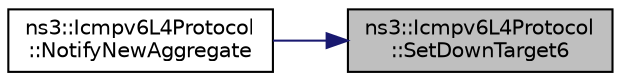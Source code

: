 digraph "ns3::Icmpv6L4Protocol::SetDownTarget6"
{
 // LATEX_PDF_SIZE
  edge [fontname="Helvetica",fontsize="10",labelfontname="Helvetica",labelfontsize="10"];
  node [fontname="Helvetica",fontsize="10",shape=record];
  rankdir="RL";
  Node1 [label="ns3::Icmpv6L4Protocol\l::SetDownTarget6",height=0.2,width=0.4,color="black", fillcolor="grey75", style="filled", fontcolor="black",tooltip="This method allows a caller to set the current down target callback set for this L4 protocol (IPv6 ca..."];
  Node1 -> Node2 [dir="back",color="midnightblue",fontsize="10",style="solid",fontname="Helvetica"];
  Node2 [label="ns3::Icmpv6L4Protocol\l::NotifyNewAggregate",height=0.2,width=0.4,color="black", fillcolor="white", style="filled",URL="$classns3_1_1_icmpv6_l4_protocol.html#a5b150b21ea7d5337ec2021092fcf972b",tooltip="This method is called by AggregateObject and completes the aggregation by setting the node in the ICM..."];
}
